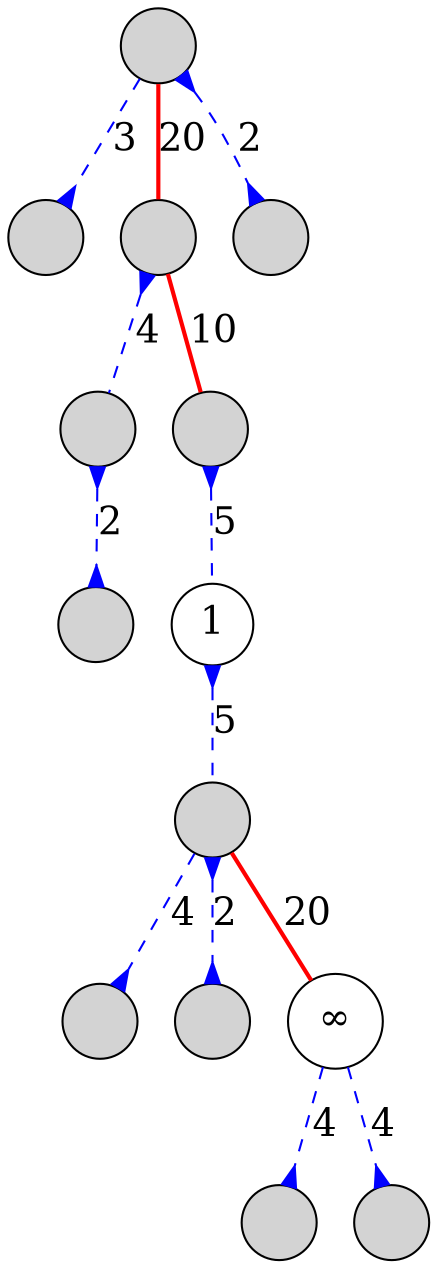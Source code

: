 digraph
{
	node [shape=circle, style=filled, label="", fontsize=18];
	edge [dir=both, arrowtail=none, arrowhead=none, color=blue, style=dashed, fontsize=18];

	n00 -> n10 [label=3, arrowhead=inv];
	n00 -> n11 [label=20, color=red, style=bold];
	n00 -> n12 [label=2, arrowtail=inv, arrowhead=inv];
	n11 -> n20 [label=4, arrowtail=inv];
	n11 -> n21 [label=10, color=red, style=bold];
	n20 -> n30 [label=2, arrowtail=inv, arrowhead=inv];
	n21 -> n31 [label=5, arrowtail=inv];
	n31 -> n40 [label=5, arrowtail=inv];
	n40 -> n50 [label=4, arrowhead=inv];
	n40 -> n51 [label=2, arrowtail=inv, arrowhead=inv];
	n40 -> n52 [label=20, color=red, style=bold];
	n52 -> n60 [label=4, arrowhead=inv];
	n52 -> n61 [label=4, arrowhead=inv];

	n31 [style=solid, label=1];
	n52 [style=solid, label="&infin;"];
}

